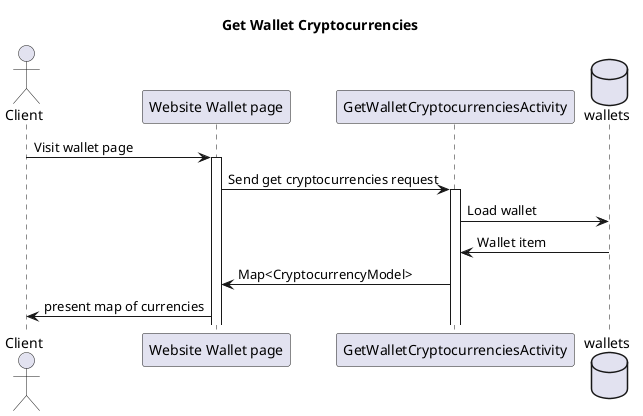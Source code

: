 @startuml

actor "Client" as client
participant "Website Wallet page" as apiGateway
participant "GetWalletCryptocurrenciesActivity" as getWalletCryptocurrenciesActivity
database "wallets" as wallets

title Get Wallet Cryptocurrencies

client -> apiGateway : Visit wallet page
activate apiGateway

apiGateway -> getWalletCryptocurrenciesActivity : Send get cryptocurrencies request
activate getWalletCryptocurrenciesActivity

getWalletCryptocurrenciesActivity -> wallets : Load wallet

wallets -> getWalletCryptocurrenciesActivity : Wallet item

getWalletCryptocurrenciesActivity -> apiGateway : Map<CryptocurrencyModel>

client <- apiGateway : present map of currencies

@enduml
